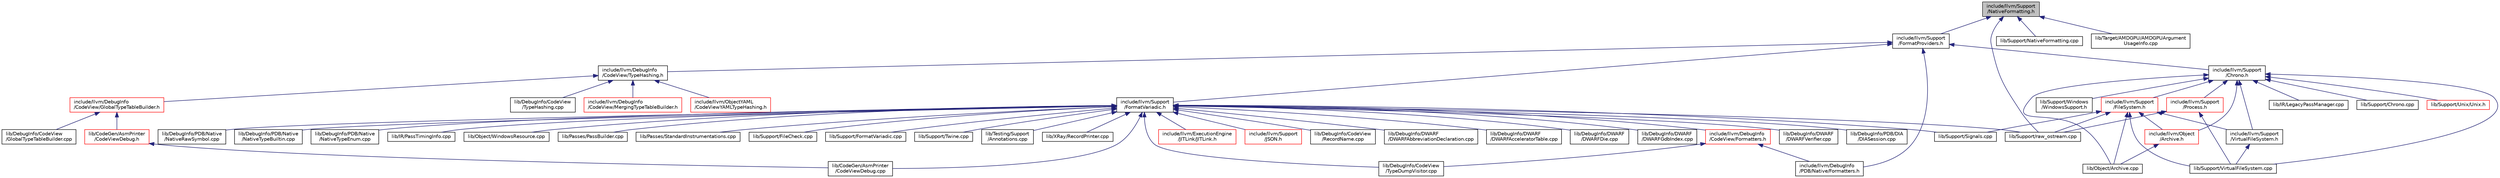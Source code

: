 digraph "include/llvm/Support/NativeFormatting.h"
{
 // LATEX_PDF_SIZE
  bgcolor="transparent";
  edge [fontname="Helvetica",fontsize="10",labelfontname="Helvetica",labelfontsize="10"];
  node [fontname="Helvetica",fontsize="10",shape="box"];
  Node1 [label="include/llvm/Support\l/NativeFormatting.h",height=0.2,width=0.4,color="black", fillcolor="grey75", style="filled", fontcolor="black",tooltip=" "];
  Node1 -> Node2 [dir="back",color="midnightblue",fontsize="10",style="solid",fontname="Helvetica"];
  Node2 [label="include/llvm/Support\l/FormatProviders.h",height=0.2,width=0.4,color="black",URL="$FormatProviders_8h.html",tooltip=" "];
  Node2 -> Node3 [dir="back",color="midnightblue",fontsize="10",style="solid",fontname="Helvetica"];
  Node3 [label="include/llvm/DebugInfo\l/CodeView/TypeHashing.h",height=0.2,width=0.4,color="black",URL="$TypeHashing_8h.html",tooltip=" "];
  Node3 -> Node4 [dir="back",color="midnightblue",fontsize="10",style="solid",fontname="Helvetica"];
  Node4 [label="include/llvm/DebugInfo\l/CodeView/GlobalTypeTableBuilder.h",height=0.2,width=0.4,color="red",URL="$GlobalTypeTableBuilder_8h.html",tooltip=" "];
  Node4 -> Node5 [dir="back",color="midnightblue",fontsize="10",style="solid",fontname="Helvetica"];
  Node5 [label="lib/CodeGen/AsmPrinter\l/CodeViewDebug.h",height=0.2,width=0.4,color="red",URL="$CodeViewDebug_8h.html",tooltip=" "];
  Node5 -> Node7 [dir="back",color="midnightblue",fontsize="10",style="solid",fontname="Helvetica"];
  Node7 [label="lib/CodeGen/AsmPrinter\l/CodeViewDebug.cpp",height=0.2,width=0.4,color="black",URL="$CodeViewDebug_8cpp.html",tooltip=" "];
  Node4 -> Node8 [dir="back",color="midnightblue",fontsize="10",style="solid",fontname="Helvetica"];
  Node8 [label="lib/DebugInfo/CodeView\l/GlobalTypeTableBuilder.cpp",height=0.2,width=0.4,color="black",URL="$GlobalTypeTableBuilder_8cpp.html",tooltip=" "];
  Node3 -> Node10 [dir="back",color="midnightblue",fontsize="10",style="solid",fontname="Helvetica"];
  Node10 [label="include/llvm/DebugInfo\l/CodeView/MergingTypeTableBuilder.h",height=0.2,width=0.4,color="red",URL="$MergingTypeTableBuilder_8h.html",tooltip=" "];
  Node3 -> Node12 [dir="back",color="midnightblue",fontsize="10",style="solid",fontname="Helvetica"];
  Node12 [label="include/llvm/ObjectYAML\l/CodeViewYAMLTypeHashing.h",height=0.2,width=0.4,color="red",URL="$CodeViewYAMLTypeHashing_8h.html",tooltip=" "];
  Node3 -> Node18 [dir="back",color="midnightblue",fontsize="10",style="solid",fontname="Helvetica"];
  Node18 [label="lib/DebugInfo/CodeView\l/TypeHashing.cpp",height=0.2,width=0.4,color="black",URL="$TypeHashing_8cpp.html",tooltip=" "];
  Node2 -> Node19 [dir="back",color="midnightblue",fontsize="10",style="solid",fontname="Helvetica"];
  Node19 [label="include/llvm/DebugInfo\l/PDB/Native/Formatters.h",height=0.2,width=0.4,color="black",URL="$PDB_2Native_2Formatters_8h.html",tooltip=" "];
  Node2 -> Node20 [dir="back",color="midnightblue",fontsize="10",style="solid",fontname="Helvetica"];
  Node20 [label="include/llvm/Support\l/Chrono.h",height=0.2,width=0.4,color="black",URL="$Chrono_8h.html",tooltip=" "];
  Node20 -> Node21 [dir="back",color="midnightblue",fontsize="10",style="solid",fontname="Helvetica"];
  Node21 [label="include/llvm/Object\l/Archive.h",height=0.2,width=0.4,color="red",URL="$Archive_8h.html",tooltip=" "];
  Node21 -> Node36 [dir="back",color="midnightblue",fontsize="10",style="solid",fontname="Helvetica"];
  Node36 [label="lib/Object/Archive.cpp",height=0.2,width=0.4,color="black",URL="$Archive_8cpp.html",tooltip=" "];
  Node20 -> Node37 [dir="back",color="midnightblue",fontsize="10",style="solid",fontname="Helvetica"];
  Node37 [label="include/llvm/Support\l/FileSystem.h",height=0.2,width=0.4,color="red",URL="$FileSystem_8h.html",tooltip=" "];
  Node37 -> Node21 [dir="back",color="midnightblue",fontsize="10",style="solid",fontname="Helvetica"];
  Node37 -> Node443 [dir="back",color="midnightblue",fontsize="10",style="solid",fontname="Helvetica"];
  Node443 [label="include/llvm/Support\l/VirtualFileSystem.h",height=0.2,width=0.4,color="black",URL="$VirtualFileSystem_8h.html",tooltip="Defines the virtual file system interface vfs::FileSystem."];
  Node443 -> Node444 [dir="back",color="midnightblue",fontsize="10",style="solid",fontname="Helvetica"];
  Node444 [label="lib/Support/VirtualFileSystem.cpp",height=0.2,width=0.4,color="black",URL="$VirtualFileSystem_8cpp.html",tooltip=" "];
  Node37 -> Node36 [dir="back",color="midnightblue",fontsize="10",style="solid",fontname="Helvetica"];
  Node37 -> Node251 [dir="back",color="midnightblue",fontsize="10",style="solid",fontname="Helvetica"];
  Node251 [label="lib/Support/Signals.cpp",height=0.2,width=0.4,color="black",URL="$Signals_8cpp.html",tooltip=" "];
  Node37 -> Node444 [dir="back",color="midnightblue",fontsize="10",style="solid",fontname="Helvetica"];
  Node37 -> Node772 [dir="back",color="midnightblue",fontsize="10",style="solid",fontname="Helvetica"];
  Node772 [label="lib/Support/raw_ostream.cpp",height=0.2,width=0.4,color="black",URL="$raw__ostream_8cpp.html",tooltip=" "];
  Node20 -> Node777 [dir="back",color="midnightblue",fontsize="10",style="solid",fontname="Helvetica"];
  Node777 [label="include/llvm/Support\l/Process.h",height=0.2,width=0.4,color="red",URL="$Process_8h.html",tooltip="Provides a library for accessing information about this process and other processes on the operating ..."];
  Node777 -> Node444 [dir="back",color="midnightblue",fontsize="10",style="solid",fontname="Helvetica"];
  Node777 -> Node772 [dir="back",color="midnightblue",fontsize="10",style="solid",fontname="Helvetica"];
  Node20 -> Node443 [dir="back",color="midnightblue",fontsize="10",style="solid",fontname="Helvetica"];
  Node20 -> Node671 [dir="back",color="midnightblue",fontsize="10",style="solid",fontname="Helvetica"];
  Node671 [label="lib/IR/LegacyPassManager.cpp",height=0.2,width=0.4,color="black",URL="$LegacyPassManager_8cpp.html",tooltip=" "];
  Node20 -> Node36 [dir="back",color="midnightblue",fontsize="10",style="solid",fontname="Helvetica"];
  Node20 -> Node786 [dir="back",color="midnightblue",fontsize="10",style="solid",fontname="Helvetica"];
  Node786 [label="lib/Support/Chrono.cpp",height=0.2,width=0.4,color="black",URL="$Chrono_8cpp.html",tooltip=" "];
  Node20 -> Node787 [dir="back",color="midnightblue",fontsize="10",style="solid",fontname="Helvetica"];
  Node787 [label="lib/Support/Unix/Unix.h",height=0.2,width=0.4,color="red",URL="$Unix_8h.html",tooltip=" "];
  Node20 -> Node444 [dir="back",color="midnightblue",fontsize="10",style="solid",fontname="Helvetica"];
  Node20 -> Node789 [dir="back",color="midnightblue",fontsize="10",style="solid",fontname="Helvetica"];
  Node789 [label="lib/Support/Windows\l/WindowsSupport.h",height=0.2,width=0.4,color="black",URL="$WindowsSupport_8h.html",tooltip=" "];
  Node2 -> Node790 [dir="back",color="midnightblue",fontsize="10",style="solid",fontname="Helvetica"];
  Node790 [label="include/llvm/Support\l/FormatVariadic.h",height=0.2,width=0.4,color="black",URL="$FormatVariadic_8h.html",tooltip=" "];
  Node790 -> Node791 [dir="back",color="midnightblue",fontsize="10",style="solid",fontname="Helvetica"];
  Node791 [label="include/llvm/DebugInfo\l/CodeView/Formatters.h",height=0.2,width=0.4,color="red",URL="$CodeView_2Formatters_8h.html",tooltip=" "];
  Node791 -> Node19 [dir="back",color="midnightblue",fontsize="10",style="solid",fontname="Helvetica"];
  Node791 -> Node793 [dir="back",color="midnightblue",fontsize="10",style="solid",fontname="Helvetica"];
  Node793 [label="lib/DebugInfo/CodeView\l/TypeDumpVisitor.cpp",height=0.2,width=0.4,color="black",URL="$TypeDumpVisitor_8cpp.html",tooltip=" "];
  Node790 -> Node310 [dir="back",color="midnightblue",fontsize="10",style="solid",fontname="Helvetica"];
  Node310 [label="include/llvm/ExecutionEngine\l/JITLink/JITLink.h",height=0.2,width=0.4,color="red",URL="$JITLink_8h.html",tooltip=" "];
  Node790 -> Node795 [dir="back",color="midnightblue",fontsize="10",style="solid",fontname="Helvetica"];
  Node795 [label="include/llvm/Support\l/JSON.h",height=0.2,width=0.4,color="red",URL="$JSON_8h.html",tooltip="This file supports working with JSON data."];
  Node790 -> Node7 [dir="back",color="midnightblue",fontsize="10",style="solid",fontname="Helvetica"];
  Node790 -> Node797 [dir="back",color="midnightblue",fontsize="10",style="solid",fontname="Helvetica"];
  Node797 [label="lib/DebugInfo/CodeView\l/RecordName.cpp",height=0.2,width=0.4,color="black",URL="$RecordName_8cpp.html",tooltip=" "];
  Node790 -> Node793 [dir="back",color="midnightblue",fontsize="10",style="solid",fontname="Helvetica"];
  Node790 -> Node68 [dir="back",color="midnightblue",fontsize="10",style="solid",fontname="Helvetica"];
  Node68 [label="lib/DebugInfo/DWARF\l/DWARFAbbreviationDeclaration.cpp",height=0.2,width=0.4,color="black",URL="$DWARFAbbreviationDeclaration_8cpp.html",tooltip=" "];
  Node790 -> Node79 [dir="back",color="midnightblue",fontsize="10",style="solid",fontname="Helvetica"];
  Node79 [label="lib/DebugInfo/DWARF\l/DWARFAcceleratorTable.cpp",height=0.2,width=0.4,color="black",URL="$DWARFAcceleratorTable_8cpp.html",tooltip=" "];
  Node790 -> Node55 [dir="back",color="midnightblue",fontsize="10",style="solid",fontname="Helvetica"];
  Node55 [label="lib/DebugInfo/DWARF\l/DWARFDie.cpp",height=0.2,width=0.4,color="black",URL="$DWARFDie_8cpp.html",tooltip=" "];
  Node790 -> Node798 [dir="back",color="midnightblue",fontsize="10",style="solid",fontname="Helvetica"];
  Node798 [label="lib/DebugInfo/DWARF\l/DWARFGdbIndex.cpp",height=0.2,width=0.4,color="black",URL="$DWARFGdbIndex_8cpp.html",tooltip=" "];
  Node790 -> Node58 [dir="back",color="midnightblue",fontsize="10",style="solid",fontname="Helvetica"];
  Node58 [label="lib/DebugInfo/DWARF\l/DWARFVerifier.cpp",height=0.2,width=0.4,color="black",URL="$DWARFVerifier_8cpp.html",tooltip=" "];
  Node790 -> Node799 [dir="back",color="midnightblue",fontsize="10",style="solid",fontname="Helvetica"];
  Node799 [label="lib/DebugInfo/PDB/DIA\l/DIASession.cpp",height=0.2,width=0.4,color="black",URL="$DIASession_8cpp.html",tooltip=" "];
  Node790 -> Node233 [dir="back",color="midnightblue",fontsize="10",style="solid",fontname="Helvetica"];
  Node233 [label="lib/DebugInfo/PDB/Native\l/NativeRawSymbol.cpp",height=0.2,width=0.4,color="black",URL="$NativeRawSymbol_8cpp.html",tooltip=" "];
  Node790 -> Node800 [dir="back",color="midnightblue",fontsize="10",style="solid",fontname="Helvetica"];
  Node800 [label="lib/DebugInfo/PDB/Native\l/NativeTypeBuiltin.cpp",height=0.2,width=0.4,color="black",URL="$NativeTypeBuiltin_8cpp.html",tooltip=" "];
  Node790 -> Node218 [dir="back",color="midnightblue",fontsize="10",style="solid",fontname="Helvetica"];
  Node218 [label="lib/DebugInfo/PDB/Native\l/NativeTypeEnum.cpp",height=0.2,width=0.4,color="black",URL="$NativeTypeEnum_8cpp.html",tooltip=" "];
  Node790 -> Node801 [dir="back",color="midnightblue",fontsize="10",style="solid",fontname="Helvetica"];
  Node801 [label="lib/IR/PassTimingInfo.cpp",height=0.2,width=0.4,color="black",URL="$PassTimingInfo_8cpp.html",tooltip=" "];
  Node790 -> Node149 [dir="back",color="midnightblue",fontsize="10",style="solid",fontname="Helvetica"];
  Node149 [label="lib/Object/WindowsResource.cpp",height=0.2,width=0.4,color="black",URL="$WindowsResource_8cpp.html",tooltip=" "];
  Node790 -> Node255 [dir="back",color="midnightblue",fontsize="10",style="solid",fontname="Helvetica"];
  Node255 [label="lib/Passes/PassBuilder.cpp",height=0.2,width=0.4,color="black",URL="$PassBuilder_8cpp.html",tooltip="This file provides the implementation of the PassBuilder based on our static pass registry as well as..."];
  Node790 -> Node802 [dir="back",color="midnightblue",fontsize="10",style="solid",fontname="Helvetica"];
  Node802 [label="lib/Passes/StandardInstrumentations.cpp",height=0.2,width=0.4,color="black",URL="$StandardInstrumentations_8cpp.html",tooltip="This file defines IR-printing pass instrumentation callbacks as well as StandardInstrumentations clas..."];
  Node790 -> Node362 [dir="back",color="midnightblue",fontsize="10",style="solid",fontname="Helvetica"];
  Node362 [label="lib/Support/FileCheck.cpp",height=0.2,width=0.4,color="black",URL="$FileCheck_8cpp.html",tooltip=" "];
  Node790 -> Node803 [dir="back",color="midnightblue",fontsize="10",style="solid",fontname="Helvetica"];
  Node803 [label="lib/Support/FormatVariadic.cpp",height=0.2,width=0.4,color="black",URL="$FormatVariadic_8cpp.html",tooltip=" "];
  Node790 -> Node251 [dir="back",color="midnightblue",fontsize="10",style="solid",fontname="Helvetica"];
  Node790 -> Node804 [dir="back",color="midnightblue",fontsize="10",style="solid",fontname="Helvetica"];
  Node804 [label="lib/Support/Twine.cpp",height=0.2,width=0.4,color="black",URL="$Twine_8cpp.html",tooltip=" "];
  Node790 -> Node772 [dir="back",color="midnightblue",fontsize="10",style="solid",fontname="Helvetica"];
  Node790 -> Node805 [dir="back",color="midnightblue",fontsize="10",style="solid",fontname="Helvetica"];
  Node805 [label="lib/Testing/Support\l/Annotations.cpp",height=0.2,width=0.4,color="black",URL="$Annotations_8cpp.html",tooltip=" "];
  Node790 -> Node806 [dir="back",color="midnightblue",fontsize="10",style="solid",fontname="Helvetica"];
  Node806 [label="lib/XRay/RecordPrinter.cpp",height=0.2,width=0.4,color="black",URL="$RecordPrinter_8cpp.html",tooltip=" "];
  Node1 -> Node807 [dir="back",color="midnightblue",fontsize="10",style="solid",fontname="Helvetica"];
  Node807 [label="lib/Support/NativeFormatting.cpp",height=0.2,width=0.4,color="black",URL="$NativeFormatting_8cpp.html",tooltip=" "];
  Node1 -> Node772 [dir="back",color="midnightblue",fontsize="10",style="solid",fontname="Helvetica"];
  Node1 -> Node808 [dir="back",color="midnightblue",fontsize="10",style="solid",fontname="Helvetica"];
  Node808 [label="lib/Target/AMDGPU/AMDGPUArgument\lUsageInfo.cpp",height=0.2,width=0.4,color="black",URL="$AMDGPUArgumentUsageInfo_8cpp.html",tooltip=" "];
}
